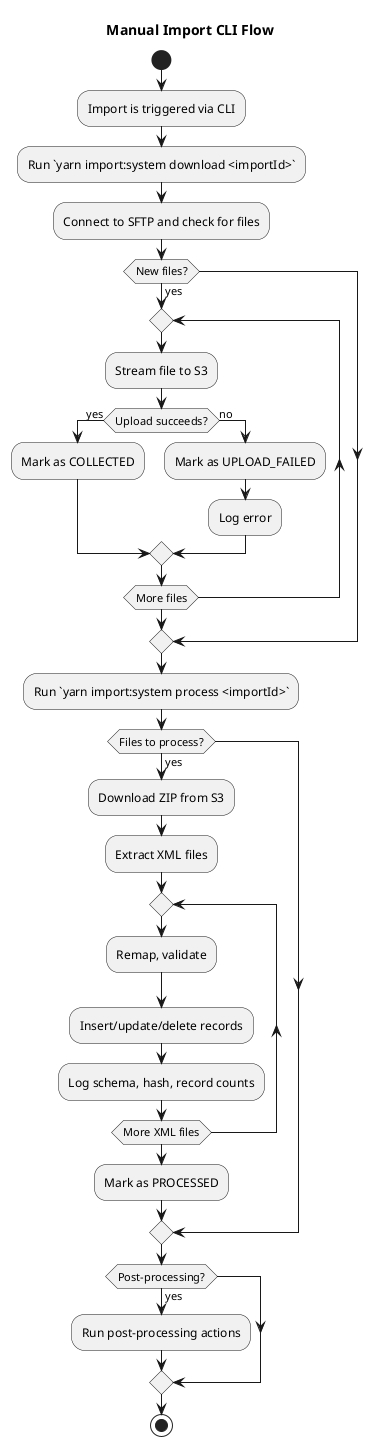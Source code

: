 @startuml

title Manual Import CLI Flow
!pragma useVerticalIf on

start

:Import is triggered via CLI;
:Run `yarn import:system download <importId>`;
:Connect to SFTP and check for files;

if (New files?) then (yes)
  repeat
    :Stream file to S3;
    if (Upload succeeds?) then (yes)
      :Mark as COLLECTED;
    else (no)
      :Mark as UPLOAD_FAILED;
      :Log error;
    endif
  repeat while (More files)
endif

:Run `yarn import:system process <importId>`;
if (Files to process?) then (yes)
  :Download ZIP from S3;
  :Extract XML files;
  repeat
    :Remap, validate;
    :Insert/update/delete records;
    :Log schema, hash, record counts;
  repeat while (More XML files)
  :Mark as PROCESSED;
endif

if (Post-processing?) then (yes)
  :Run post-processing actions;
endif

stop
@enduml
